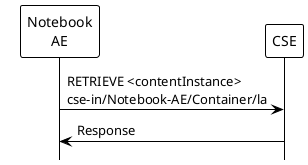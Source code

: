@startuml
hide footbox
!theme plain
skinparam backgroundcolor transparent

participant "Notebook\nAE" as AE 
participant "CSE" as CSE 

AE -> CSE: RETRIEVE <contentInstance>\ncse-in/Notebook-AE/Container/la
AE <- CSE: Response

@enduml